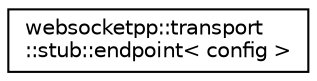 digraph "Graphical Class Hierarchy"
{
  edge [fontname="Helvetica",fontsize="10",labelfontname="Helvetica",labelfontsize="10"];
  node [fontname="Helvetica",fontsize="10",shape=record];
  rankdir="LR";
  Node0 [label="websocketpp::transport\l::stub::endpoint\< config \>",height=0.2,width=0.4,color="black", fillcolor="white", style="filled",URL="$classwebsocketpp_1_1transport_1_1stub_1_1endpoint.html"];
}
